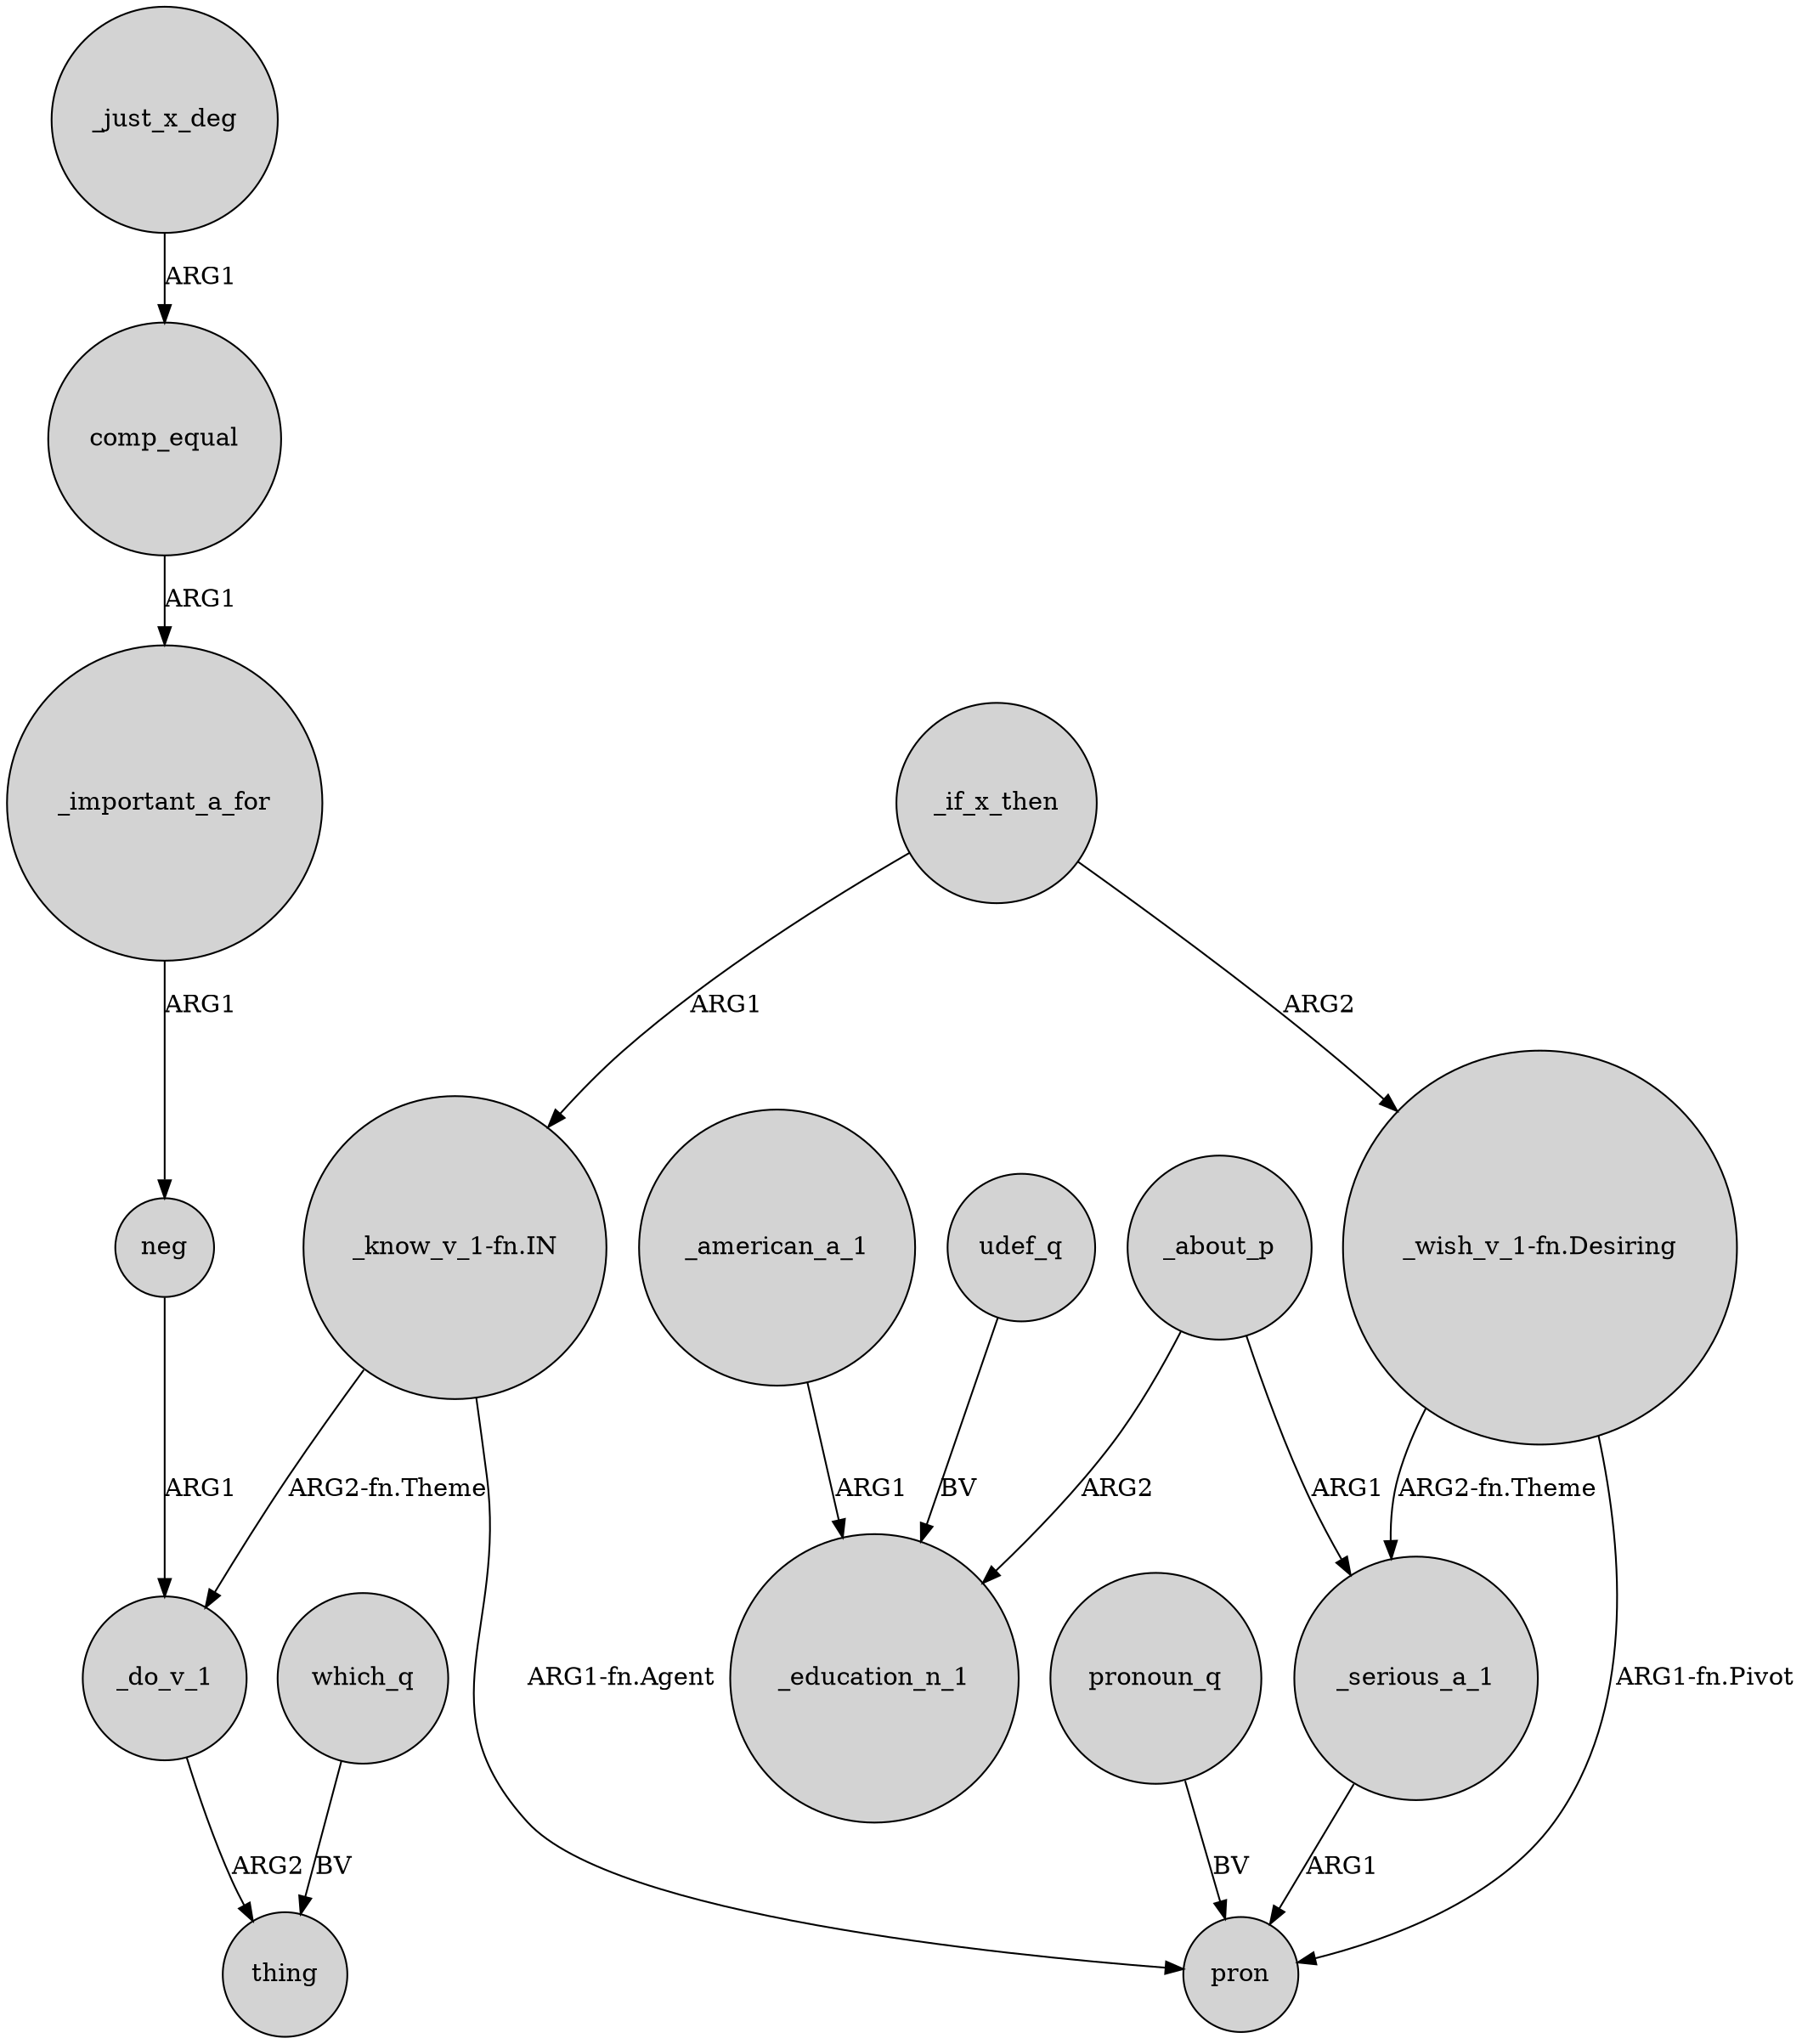 digraph {
	node [shape=circle style=filled]
	"_know_v_1-fn.IN" -> _do_v_1 [label="ARG2-fn.Theme"]
	_do_v_1 -> thing [label=ARG2]
	"_know_v_1-fn.IN" -> pron [label="ARG1-fn.Agent"]
	_if_x_then -> "_know_v_1-fn.IN" [label=ARG1]
	"_wish_v_1-fn.Desiring" -> pron [label="ARG1-fn.Pivot"]
	_just_x_deg -> comp_equal [label=ARG1]
	udef_q -> _education_n_1 [label=BV]
	neg -> _do_v_1 [label=ARG1]
	_if_x_then -> "_wish_v_1-fn.Desiring" [label=ARG2]
	_american_a_1 -> _education_n_1 [label=ARG1]
	"_wish_v_1-fn.Desiring" -> _serious_a_1 [label="ARG2-fn.Theme"]
	comp_equal -> _important_a_for [label=ARG1]
	_serious_a_1 -> pron [label=ARG1]
	_important_a_for -> neg [label=ARG1]
	_about_p -> _serious_a_1 [label=ARG1]
	_about_p -> _education_n_1 [label=ARG2]
	which_q -> thing [label=BV]
	pronoun_q -> pron [label=BV]
}
